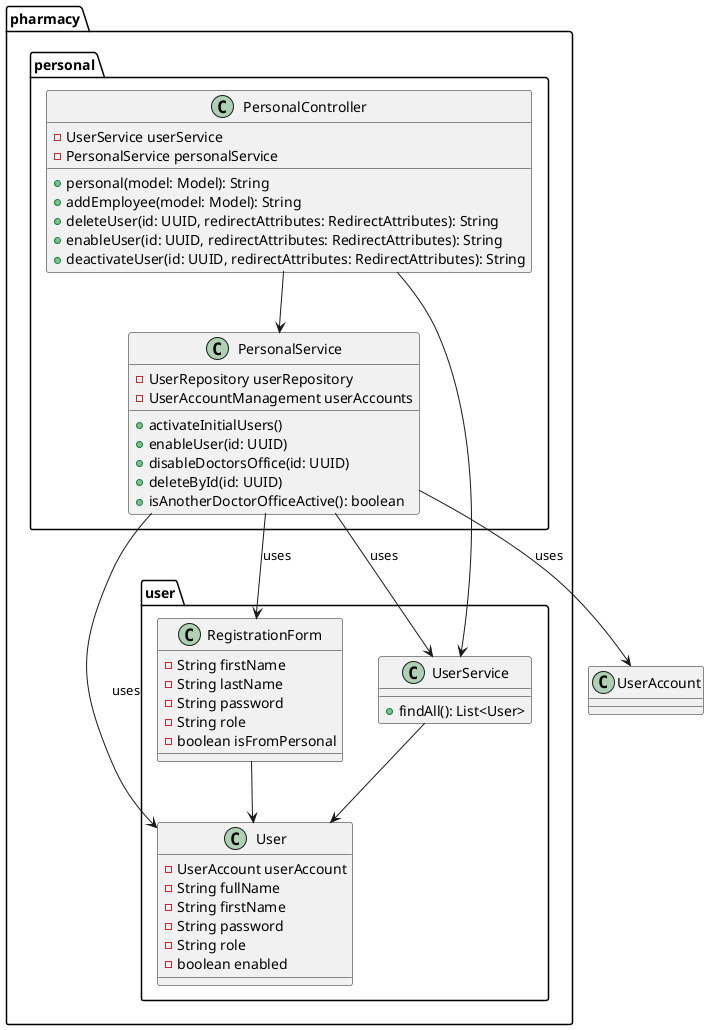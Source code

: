@startuml

package pharmacy.personal {

  class PersonalService {
      - UserRepository userRepository
      - UserAccountManagement userAccounts
      + activateInitialUsers()
      + enableUser(id: UUID)
      + disableDoctorsOffice(id: UUID)
      + deleteById(id: UUID)
      + isAnotherDoctorOfficeActive(): boolean
  }

  class PersonalController {
    - UserService userService
    - PersonalService personalService
    + personal(model: Model): String
    + addEmployee(model: Model): String
    + deleteUser(id: UUID, redirectAttributes: RedirectAttributes): String
    + enableUser(id: UUID, redirectAttributes: RedirectAttributes): String
    + deactivateUser(id: UUID, redirectAttributes: RedirectAttributes): String
  }
}

package pharmacy.user {

  class RegistrationForm {
    - String firstName
    - String lastName
    - String password
    - String role
    - boolean isFromPersonal
  }

  class User {
    - UserAccount userAccount
    - String fullName
    - String firstName
    - String password
    - String role
    - boolean enabled
  }

  class UserService {
    + findAll(): List<User>
  }
}

PersonalService --> User : uses
PersonalService --> UserService : uses
PersonalService --> RegistrationForm : uses
PersonalService --> UserAccount : uses

PersonalController --> PersonalService
PersonalController --> UserService

RegistrationForm --> User
UserService --> User

@enduml
